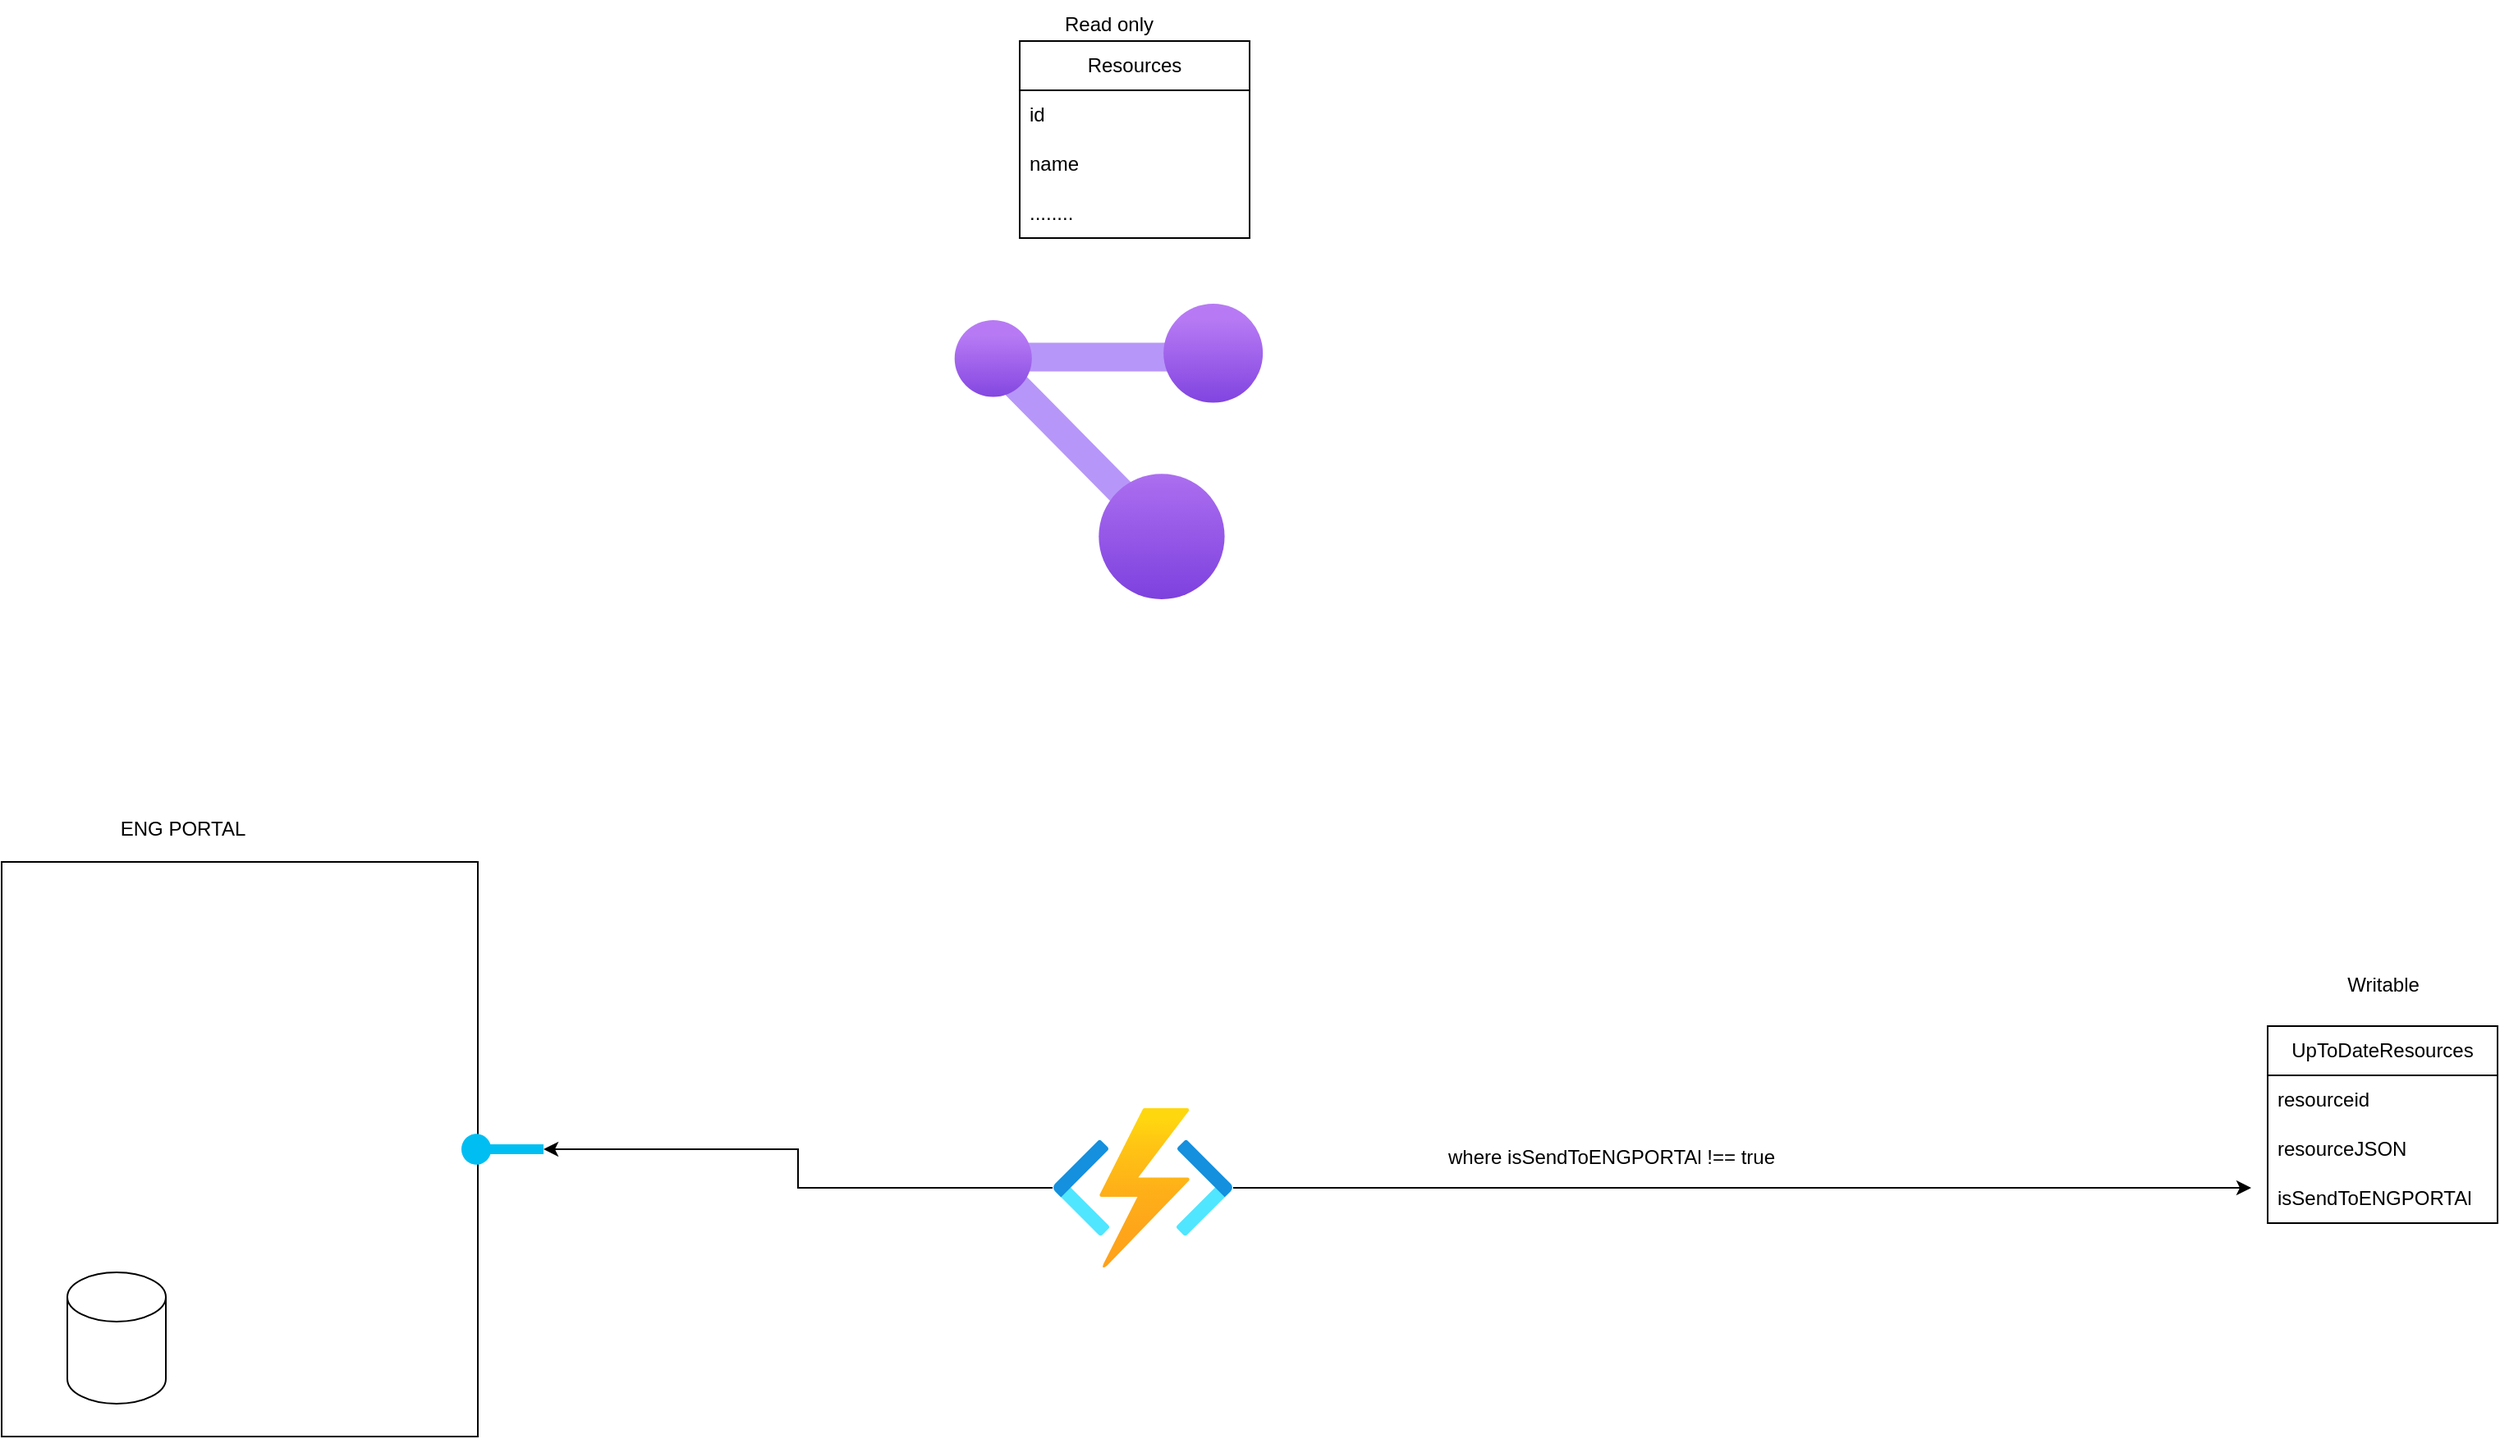 <mxfile version="20.8.20" type="github">
  <diagram name="Page-1" id="t9uQAWmX41yd_XQ180Mt">
    <mxGraphModel dx="1594" dy="878" grid="1" gridSize="10" guides="1" tooltips="1" connect="1" arrows="1" fold="1" page="1" pageScale="1" pageWidth="1600" pageHeight="1200" math="0" shadow="0">
      <root>
        <mxCell id="0" />
        <mxCell id="1" parent="0" />
        <mxCell id="v8Uxb1n0UViecURGtcN1-1" value="" style="rounded=0;whiteSpace=wrap;html=1;" vertex="1" parent="1">
          <mxGeometry x="40" y="530" width="290" height="350" as="geometry" />
        </mxCell>
        <mxCell id="v8Uxb1n0UViecURGtcN1-2" value="" style="shape=cylinder3;whiteSpace=wrap;html=1;boundedLbl=1;backgroundOutline=1;size=15;" vertex="1" parent="1">
          <mxGeometry x="80" y="780" width="60" height="80" as="geometry" />
        </mxCell>
        <mxCell id="v8Uxb1n0UViecURGtcN1-3" value="ENG PORTAL" style="text;html=1;align=center;verticalAlign=middle;resizable=0;points=[];autosize=1;strokeColor=none;fillColor=none;" vertex="1" parent="1">
          <mxGeometry x="100" y="495" width="100" height="30" as="geometry" />
        </mxCell>
        <mxCell id="v8Uxb1n0UViecURGtcN1-4" value="" style="aspect=fixed;html=1;points=[];align=center;image;fontSize=12;image=img/lib/azure2/management_governance/Resource_Graph_Explorer.svg;" vertex="1" parent="1">
          <mxGeometry x="620" y="190" width="188.44" height="180" as="geometry" />
        </mxCell>
        <mxCell id="v8Uxb1n0UViecURGtcN1-5" value="Resources" style="swimlane;fontStyle=0;childLayout=stackLayout;horizontal=1;startSize=30;horizontalStack=0;resizeParent=1;resizeParentMax=0;resizeLast=0;collapsible=1;marginBottom=0;whiteSpace=wrap;html=1;" vertex="1" parent="1">
          <mxGeometry x="660" y="30" width="140" height="120" as="geometry" />
        </mxCell>
        <mxCell id="v8Uxb1n0UViecURGtcN1-6" value="id" style="text;strokeColor=none;fillColor=none;align=left;verticalAlign=middle;spacingLeft=4;spacingRight=4;overflow=hidden;points=[[0,0.5],[1,0.5]];portConstraint=eastwest;rotatable=0;whiteSpace=wrap;html=1;" vertex="1" parent="v8Uxb1n0UViecURGtcN1-5">
          <mxGeometry y="30" width="140" height="30" as="geometry" />
        </mxCell>
        <mxCell id="v8Uxb1n0UViecURGtcN1-7" value="name" style="text;strokeColor=none;fillColor=none;align=left;verticalAlign=middle;spacingLeft=4;spacingRight=4;overflow=hidden;points=[[0,0.5],[1,0.5]];portConstraint=eastwest;rotatable=0;whiteSpace=wrap;html=1;" vertex="1" parent="v8Uxb1n0UViecURGtcN1-5">
          <mxGeometry y="60" width="140" height="30" as="geometry" />
        </mxCell>
        <mxCell id="v8Uxb1n0UViecURGtcN1-8" value="........" style="text;strokeColor=none;fillColor=none;align=left;verticalAlign=middle;spacingLeft=4;spacingRight=4;overflow=hidden;points=[[0,0.5],[1,0.5]];portConstraint=eastwest;rotatable=0;whiteSpace=wrap;html=1;" vertex="1" parent="v8Uxb1n0UViecURGtcN1-5">
          <mxGeometry y="90" width="140" height="30" as="geometry" />
        </mxCell>
        <mxCell id="v8Uxb1n0UViecURGtcN1-9" value="" style="verticalLabelPosition=bottom;html=1;verticalAlign=top;align=center;strokeColor=none;fillColor=#00BEF2;shape=mxgraph.azure.service_endpoint;" vertex="1" parent="1">
          <mxGeometry x="320" y="695" width="50" height="20" as="geometry" />
        </mxCell>
        <mxCell id="v8Uxb1n0UViecURGtcN1-17" style="edgeStyle=orthogonalEdgeStyle;rounded=0;orthogonalLoop=1;jettySize=auto;html=1;" edge="1" parent="1" source="v8Uxb1n0UViecURGtcN1-10">
          <mxGeometry relative="1" as="geometry">
            <mxPoint x="1410" y="728.53" as="targetPoint" />
          </mxGeometry>
        </mxCell>
        <mxCell id="v8Uxb1n0UViecURGtcN1-18" style="edgeStyle=orthogonalEdgeStyle;rounded=0;orthogonalLoop=1;jettySize=auto;html=1;entryX=1;entryY=0.5;entryDx=0;entryDy=0;entryPerimeter=0;" edge="1" parent="1" source="v8Uxb1n0UViecURGtcN1-10" target="v8Uxb1n0UViecURGtcN1-9">
          <mxGeometry relative="1" as="geometry" />
        </mxCell>
        <mxCell id="v8Uxb1n0UViecURGtcN1-10" value="" style="aspect=fixed;html=1;points=[];align=center;image;fontSize=12;image=img/lib/azure2/compute/Function_Apps.svg;" vertex="1" parent="1">
          <mxGeometry x="680" y="680" width="110" height="97.06" as="geometry" />
        </mxCell>
        <mxCell id="v8Uxb1n0UViecURGtcN1-11" value="UpToDateResources" style="swimlane;fontStyle=0;childLayout=stackLayout;horizontal=1;startSize=30;horizontalStack=0;resizeParent=1;resizeParentMax=0;resizeLast=0;collapsible=1;marginBottom=0;whiteSpace=wrap;html=1;" vertex="1" parent="1">
          <mxGeometry x="1420" y="630" width="140" height="120" as="geometry" />
        </mxCell>
        <mxCell id="v8Uxb1n0UViecURGtcN1-12" value="resourceid" style="text;strokeColor=none;fillColor=none;align=left;verticalAlign=middle;spacingLeft=4;spacingRight=4;overflow=hidden;points=[[0,0.5],[1,0.5]];portConstraint=eastwest;rotatable=0;whiteSpace=wrap;html=1;" vertex="1" parent="v8Uxb1n0UViecURGtcN1-11">
          <mxGeometry y="30" width="140" height="30" as="geometry" />
        </mxCell>
        <mxCell id="v8Uxb1n0UViecURGtcN1-13" value="resourceJSON" style="text;strokeColor=none;fillColor=none;align=left;verticalAlign=middle;spacingLeft=4;spacingRight=4;overflow=hidden;points=[[0,0.5],[1,0.5]];portConstraint=eastwest;rotatable=0;whiteSpace=wrap;html=1;" vertex="1" parent="v8Uxb1n0UViecURGtcN1-11">
          <mxGeometry y="60" width="140" height="30" as="geometry" />
        </mxCell>
        <mxCell id="v8Uxb1n0UViecURGtcN1-14" value="isSendToENGPORTAl" style="text;strokeColor=none;fillColor=none;align=left;verticalAlign=middle;spacingLeft=4;spacingRight=4;overflow=hidden;points=[[0,0.5],[1,0.5]];portConstraint=eastwest;rotatable=0;whiteSpace=wrap;html=1;" vertex="1" parent="v8Uxb1n0UViecURGtcN1-11">
          <mxGeometry y="90" width="140" height="30" as="geometry" />
        </mxCell>
        <mxCell id="v8Uxb1n0UViecURGtcN1-15" value="Read only" style="text;html=1;align=center;verticalAlign=middle;resizable=0;points=[];autosize=1;strokeColor=none;fillColor=none;" vertex="1" parent="1">
          <mxGeometry x="674" y="5" width="80" height="30" as="geometry" />
        </mxCell>
        <mxCell id="v8Uxb1n0UViecURGtcN1-16" value="Writable" style="text;html=1;align=center;verticalAlign=middle;resizable=0;points=[];autosize=1;strokeColor=none;fillColor=none;" vertex="1" parent="1">
          <mxGeometry x="1455" y="590" width="70" height="30" as="geometry" />
        </mxCell>
        <mxCell id="v8Uxb1n0UViecURGtcN1-21" value="where&amp;nbsp;isSendToENGPORTAl !== true" style="text;html=1;align=center;verticalAlign=middle;resizable=0;points=[];autosize=1;strokeColor=none;fillColor=none;" vertex="1" parent="1">
          <mxGeometry x="910" y="695" width="220" height="30" as="geometry" />
        </mxCell>
      </root>
    </mxGraphModel>
  </diagram>
</mxfile>
